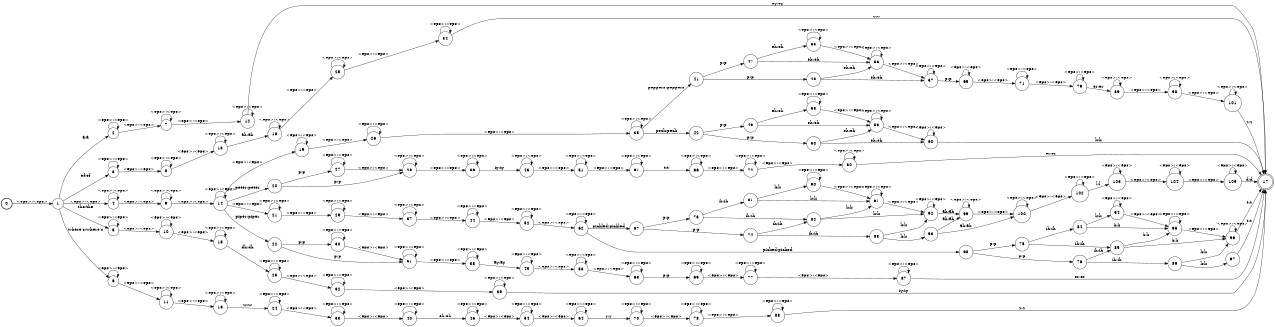 digraph FST {
rankdir = LR;
size = "8.5,11";
center = 1;
orientation = Portrait;
ranksep = "0.4";
nodesep = "0.25";
0 [label = "0", shape = circle, style = bold, fontsize = 14]
	0 -> 1 [label = "<eps>:<eps>", fontsize = 14];
1 [label = "1", shape = circle, style = solid, fontsize = 14]
	1 -> 2 [label = "a:a", fontsize = 14];
	1 -> 3 [label = "of:of", fontsize = 14];
	1 -> 4 [label = "<eps>:<eps>", fontsize = 14];
	1 -> 5 [label = "the:the", fontsize = 14];
	1 -> 6 [label = "where's:where's", fontsize = 14];
2 [label = "2", shape = circle, style = solid, fontsize = 14]
	2 -> 2 [label = "<eps>:<eps>", fontsize = 14];
	2 -> 7 [label = "<eps>:<eps>", fontsize = 14];
3 [label = "3", shape = circle, style = solid, fontsize = 14]
	3 -> 3 [label = "<eps>:<eps>", fontsize = 14];
	3 -> 8 [label = "<eps>:<eps>", fontsize = 14];
4 [label = "4", shape = circle, style = solid, fontsize = 14]
	4 -> 4 [label = "<eps>:<eps>", fontsize = 14];
	4 -> 9 [label = "<eps>:<eps>", fontsize = 14];
5 [label = "5", shape = circle, style = solid, fontsize = 14]
	5 -> 5 [label = "<eps>:<eps>", fontsize = 14];
	5 -> 10 [label = "<eps>:<eps>", fontsize = 14];
6 [label = "6", shape = circle, style = solid, fontsize = 14]
	6 -> 6 [label = "<eps>:<eps>", fontsize = 14];
	6 -> 11 [label = "<eps>:<eps>", fontsize = 14];
7 [label = "7", shape = circle, style = solid, fontsize = 14]
	7 -> 7 [label = "<eps>:<eps>", fontsize = 14];
	7 -> 12 [label = "<eps>:<eps>", fontsize = 14];
8 [label = "8", shape = circle, style = solid, fontsize = 14]
	8 -> 8 [label = "<eps>:<eps>", fontsize = 14];
	8 -> 13 [label = "<eps>:<eps>", fontsize = 14];
9 [label = "9", shape = circle, style = solid, fontsize = 14]
	9 -> 9 [label = "<eps>:<eps>", fontsize = 14];
	9 -> 14 [label = "<eps>:<eps>", fontsize = 14];
10 [label = "10", shape = circle, style = solid, fontsize = 14]
	10 -> 10 [label = "<eps>:<eps>", fontsize = 14];
	10 -> 15 [label = "<eps>:<eps>", fontsize = 14];
11 [label = "11", shape = circle, style = solid, fontsize = 14]
	11 -> 11 [label = "<eps>:<eps>", fontsize = 14];
	11 -> 16 [label = "<eps>:<eps>", fontsize = 14];
12 [label = "12", shape = circle, style = solid, fontsize = 14]
	12 -> 12 [label = "<eps>:<eps>", fontsize = 14];
	12 -> 17 [label = "ey:ey", fontsize = 14];
13 [label = "13", shape = circle, style = solid, fontsize = 14]
	13 -> 13 [label = "<eps>:<eps>", fontsize = 14];
	13 -> 18 [label = "ah:ah", fontsize = 14];
14 [label = "14", shape = circle, style = solid, fontsize = 14]
	14 -> 14 [label = "<eps>:<eps>", fontsize = 14];
	14 -> 19 [label = "<eps>:<eps>", fontsize = 14];
	14 -> 20 [label = "peter:peter", fontsize = 14];
	14 -> 21 [label = "<eps>:<eps>", fontsize = 14];
	14 -> 22 [label = "piper:piper", fontsize = 14];
15 [label = "15", shape = circle, style = solid, fontsize = 14]
	15 -> 23 [label = "dh:dh", fontsize = 14];
	15 -> 15 [label = "<eps>:<eps>", fontsize = 14];
16 [label = "16", shape = circle, style = solid, fontsize = 14]
	16 -> 24 [label = "w:w", fontsize = 14];
	16 -> 16 [label = "<eps>:<eps>", fontsize = 14];
17 [label = "17", shape = doublecircle, style = solid, fontsize = 14]
18 [label = "18", shape = circle, style = solid, fontsize = 14]
	18 -> 18 [label = "<eps>:<eps>", fontsize = 14];
	18 -> 25 [label = "<eps>:<eps>", fontsize = 14];
19 [label = "19", shape = circle, style = solid, fontsize = 14]
	19 -> 19 [label = "<eps>:<eps>", fontsize = 14];
	19 -> 26 [label = "<eps>:<eps>", fontsize = 14];
20 [label = "20", shape = circle, style = solid, fontsize = 14]
	20 -> 27 [label = "p:p", fontsize = 14];
	20 -> 28 [label = "p:p", fontsize = 14];
21 [label = "21", shape = circle, style = solid, fontsize = 14]
	21 -> 21 [label = "<eps>:<eps>", fontsize = 14];
	21 -> 29 [label = "<eps>:<eps>", fontsize = 14];
22 [label = "22", shape = circle, style = solid, fontsize = 14]
	22 -> 30 [label = "p:p", fontsize = 14];
	22 -> 31 [label = "p:p", fontsize = 14];
23 [label = "23", shape = circle, style = solid, fontsize = 14]
	23 -> 23 [label = "<eps>:<eps>", fontsize = 14];
	23 -> 32 [label = "<eps>:<eps>", fontsize = 14];
24 [label = "24", shape = circle, style = solid, fontsize = 14]
	24 -> 24 [label = "<eps>:<eps>", fontsize = 14];
	24 -> 33 [label = "<eps>:<eps>", fontsize = 14];
25 [label = "25", shape = circle, style = solid, fontsize = 14]
	25 -> 25 [label = "<eps>:<eps>", fontsize = 14];
	25 -> 34 [label = "<eps>:<eps>", fontsize = 14];
26 [label = "26", shape = circle, style = solid, fontsize = 14]
	26 -> 26 [label = "<eps>:<eps>", fontsize = 14];
	26 -> 35 [label = "<eps>:<eps>", fontsize = 14];
27 [label = "27", shape = circle, style = solid, fontsize = 14]
	27 -> 27 [label = "<eps>:<eps>", fontsize = 14];
	27 -> 28 [label = "<eps>:<eps>", fontsize = 14];
28 [label = "28", shape = circle, style = solid, fontsize = 14]
	28 -> 28 [label = "<eps>:<eps>", fontsize = 14];
	28 -> 36 [label = "<eps>:<eps>", fontsize = 14];
29 [label = "29", shape = circle, style = solid, fontsize = 14]
	29 -> 29 [label = "<eps>:<eps>", fontsize = 14];
	29 -> 37 [label = "<eps>:<eps>", fontsize = 14];
30 [label = "30", shape = circle, style = solid, fontsize = 14]
	30 -> 30 [label = "<eps>:<eps>", fontsize = 14];
	30 -> 31 [label = "<eps>:<eps>", fontsize = 14];
31 [label = "31", shape = circle, style = solid, fontsize = 14]
	31 -> 31 [label = "<eps>:<eps>", fontsize = 14];
	31 -> 38 [label = "<eps>:<eps>", fontsize = 14];
32 [label = "32", shape = circle, style = solid, fontsize = 14]
	32 -> 32 [label = "<eps>:<eps>", fontsize = 14];
	32 -> 39 [label = "<eps>:<eps>", fontsize = 14];
33 [label = "33", shape = circle, style = solid, fontsize = 14]
	33 -> 33 [label = "<eps>:<eps>", fontsize = 14];
	33 -> 40 [label = "<eps>:<eps>", fontsize = 14];
34 [label = "34", shape = circle, style = solid, fontsize = 14]
	34 -> 34 [label = "<eps>:<eps>", fontsize = 14];
	34 -> 17 [label = "v:v", fontsize = 14];
35 [label = "35", shape = circle, style = solid, fontsize = 14]
	35 -> 41 [label = "peppers:peppers", fontsize = 14];
	35 -> 35 [label = "<eps>:<eps>", fontsize = 14];
	35 -> 42 [label = "peck:peck", fontsize = 14];
36 [label = "36", shape = circle, style = solid, fontsize = 14]
	36 -> 36 [label = "<eps>:<eps>", fontsize = 14];
	36 -> 43 [label = "iy:iy", fontsize = 14];
37 [label = "37", shape = circle, style = solid, fontsize = 14]
	37 -> 44 [label = "<eps>:<eps>", fontsize = 14];
	37 -> 37 [label = "<eps>:<eps>", fontsize = 14];
38 [label = "38", shape = circle, style = solid, fontsize = 14]
	38 -> 45 [label = "ay:ay", fontsize = 14];
	38 -> 38 [label = "<eps>:<eps>", fontsize = 14];
39 [label = "39", shape = circle, style = solid, fontsize = 14]
	39 -> 39 [label = "<eps>:<eps>", fontsize = 14];
	39 -> 17 [label = "iy:iy", fontsize = 14];
40 [label = "40", shape = circle, style = solid, fontsize = 14]
	40 -> 40 [label = "<eps>:<eps>", fontsize = 14];
	40 -> 46 [label = "eh:eh", fontsize = 14];
41 [label = "41", shape = circle, style = solid, fontsize = 14]
	41 -> 47 [label = "p:p", fontsize = 14];
	41 -> 48 [label = "p:p", fontsize = 14];
42 [label = "42", shape = circle, style = solid, fontsize = 14]
	42 -> 49 [label = "p:p", fontsize = 14];
	42 -> 50 [label = "p:p", fontsize = 14];
43 [label = "43", shape = circle, style = solid, fontsize = 14]
	43 -> 43 [label = "<eps>:<eps>", fontsize = 14];
	43 -> 51 [label = "<eps>:<eps>", fontsize = 14];
44 [label = "44", shape = circle, style = solid, fontsize = 14]
	44 -> 44 [label = "<eps>:<eps>", fontsize = 14];
	44 -> 52 [label = "<eps>:<eps>", fontsize = 14];
45 [label = "45", shape = circle, style = solid, fontsize = 14]
	45 -> 45 [label = "<eps>:<eps>", fontsize = 14];
	45 -> 53 [label = "<eps>:<eps>", fontsize = 14];
46 [label = "46", shape = circle, style = solid, fontsize = 14]
	46 -> 46 [label = "<eps>:<eps>", fontsize = 14];
	46 -> 54 [label = "<eps>:<eps>", fontsize = 14];
47 [label = "47", shape = circle, style = solid, fontsize = 14]
	47 -> 55 [label = "eh:eh", fontsize = 14];
	47 -> 56 [label = "eh:eh", fontsize = 14];
48 [label = "48", shape = circle, style = solid, fontsize = 14]
	48 -> 56 [label = "eh:eh", fontsize = 14];
	48 -> 57 [label = "eh:eh", fontsize = 14];
49 [label = "49", shape = circle, style = solid, fontsize = 14]
	49 -> 58 [label = "eh:eh", fontsize = 14];
	49 -> 59 [label = "eh:eh", fontsize = 14];
50 [label = "50", shape = circle, style = solid, fontsize = 14]
	50 -> 59 [label = "eh:eh", fontsize = 14];
	50 -> 60 [label = "eh:eh", fontsize = 14];
51 [label = "51", shape = circle, style = solid, fontsize = 14]
	51 -> 51 [label = "<eps>:<eps>", fontsize = 14];
	51 -> 61 [label = "<eps>:<eps>", fontsize = 14];
52 [label = "52", shape = circle, style = solid, fontsize = 14]
	52 -> 52 [label = "<eps>:<eps>", fontsize = 14];
	52 -> 62 [label = "<eps>:<eps>", fontsize = 14];
53 [label = "53", shape = circle, style = solid, fontsize = 14]
	53 -> 53 [label = "<eps>:<eps>", fontsize = 14];
	53 -> 63 [label = "<eps>:<eps>", fontsize = 14];
54 [label = "54", shape = circle, style = solid, fontsize = 14]
	54 -> 54 [label = "<eps>:<eps>", fontsize = 14];
	54 -> 64 [label = "<eps>:<eps>", fontsize = 14];
55 [label = "55", shape = circle, style = solid, fontsize = 14]
	55 -> 55 [label = "<eps>:<eps>", fontsize = 14];
	55 -> 56 [label = "<eps>:<eps>", fontsize = 14];
56 [label = "56", shape = circle, style = solid, fontsize = 14]
	56 -> 56 [label = "<eps>:<eps>", fontsize = 14];
	56 -> 57 [label = "<eps>:<eps>", fontsize = 14];
57 [label = "57", shape = circle, style = solid, fontsize = 14]
	57 -> 57 [label = "<eps>:<eps>", fontsize = 14];
	57 -> 65 [label = "p:p", fontsize = 14];
58 [label = "58", shape = circle, style = solid, fontsize = 14]
	58 -> 58 [label = "<eps>:<eps>", fontsize = 14];
	58 -> 59 [label = "<eps>:<eps>", fontsize = 14];
59 [label = "59", shape = circle, style = solid, fontsize = 14]
	59 -> 59 [label = "<eps>:<eps>", fontsize = 14];
	59 -> 60 [label = "<eps>:<eps>", fontsize = 14];
60 [label = "60", shape = circle, style = solid, fontsize = 14]
	60 -> 60 [label = "<eps>:<eps>", fontsize = 14];
	60 -> 17 [label = "k:k", fontsize = 14];
61 [label = "61", shape = circle, style = solid, fontsize = 14]
	61 -> 66 [label = "t:t", fontsize = 14];
	61 -> 61 [label = "<eps>:<eps>", fontsize = 14];
62 [label = "62", shape = circle, style = solid, fontsize = 14]
	62 -> 67 [label = "pickled:pickled", fontsize = 14];
	62 -> 62 [label = "<eps>:<eps>", fontsize = 14];
	62 -> 68 [label = "picked:picked", fontsize = 14];
63 [label = "63", shape = circle, style = solid, fontsize = 14]
	63 -> 63 [label = "<eps>:<eps>", fontsize = 14];
	63 -> 69 [label = "p:p", fontsize = 14];
64 [label = "64", shape = circle, style = solid, fontsize = 14]
	64 -> 70 [label = "r:r", fontsize = 14];
	64 -> 64 [label = "<eps>:<eps>", fontsize = 14];
65 [label = "65", shape = circle, style = solid, fontsize = 14]
	65 -> 65 [label = "<eps>:<eps>", fontsize = 14];
	65 -> 71 [label = "<eps>:<eps>", fontsize = 14];
66 [label = "66", shape = circle, style = solid, fontsize = 14]
	66 -> 66 [label = "<eps>:<eps>", fontsize = 14];
	66 -> 72 [label = "<eps>:<eps>", fontsize = 14];
67 [label = "67", shape = circle, style = solid, fontsize = 14]
	67 -> 73 [label = "p:p", fontsize = 14];
	67 -> 74 [label = "p:p", fontsize = 14];
68 [label = "68", shape = circle, style = solid, fontsize = 14]
	68 -> 75 [label = "p:p", fontsize = 14];
	68 -> 76 [label = "p:p", fontsize = 14];
69 [label = "69", shape = circle, style = solid, fontsize = 14]
	69 -> 69 [label = "<eps>:<eps>", fontsize = 14];
	69 -> 77 [label = "<eps>:<eps>", fontsize = 14];
70 [label = "70", shape = circle, style = solid, fontsize = 14]
	70 -> 70 [label = "<eps>:<eps>", fontsize = 14];
	70 -> 78 [label = "<eps>:<eps>", fontsize = 14];
71 [label = "71", shape = circle, style = solid, fontsize = 14]
	71 -> 71 [label = "<eps>:<eps>", fontsize = 14];
	71 -> 79 [label = "<eps>:<eps>", fontsize = 14];
72 [label = "72", shape = circle, style = solid, fontsize = 14]
	72 -> 72 [label = "<eps>:<eps>", fontsize = 14];
	72 -> 80 [label = "<eps>:<eps>", fontsize = 14];
73 [label = "73", shape = circle, style = solid, fontsize = 14]
	73 -> 81 [label = "ih:ih", fontsize = 14];
	73 -> 82 [label = "ih:ih", fontsize = 14];
74 [label = "74", shape = circle, style = solid, fontsize = 14]
	74 -> 82 [label = "ih:ih", fontsize = 14];
	74 -> 83 [label = "ih:ih", fontsize = 14];
75 [label = "75", shape = circle, style = solid, fontsize = 14]
	75 -> 84 [label = "ih:ih", fontsize = 14];
	75 -> 85 [label = "ih:ih", fontsize = 14];
76 [label = "76", shape = circle, style = solid, fontsize = 14]
	76 -> 85 [label = "ih:ih", fontsize = 14];
	76 -> 86 [label = "ih:ih", fontsize = 14];
77 [label = "77", shape = circle, style = solid, fontsize = 14]
	77 -> 77 [label = "<eps>:<eps>", fontsize = 14];
	77 -> 87 [label = "<eps>:<eps>", fontsize = 14];
78 [label = "78", shape = circle, style = solid, fontsize = 14]
	78 -> 78 [label = "<eps>:<eps>", fontsize = 14];
	78 -> 88 [label = "<eps>:<eps>", fontsize = 14];
79 [label = "79", shape = circle, style = solid, fontsize = 14]
	79 -> 79 [label = "<eps>:<eps>", fontsize = 14];
	79 -> 89 [label = "er:er", fontsize = 14];
80 [label = "80", shape = circle, style = solid, fontsize = 14]
	80 -> 80 [label = "<eps>:<eps>", fontsize = 14];
	80 -> 17 [label = "er:er", fontsize = 14];
81 [label = "81", shape = circle, style = solid, fontsize = 14]
	81 -> 90 [label = "k:k", fontsize = 14];
	81 -> 91 [label = "k:k", fontsize = 14];
82 [label = "82", shape = circle, style = solid, fontsize = 14]
	82 -> 91 [label = "k:k", fontsize = 14];
	82 -> 92 [label = "k:k", fontsize = 14];
83 [label = "83", shape = circle, style = solid, fontsize = 14]
	83 -> 92 [label = "k:k", fontsize = 14];
	83 -> 93 [label = "k:k", fontsize = 14];
84 [label = "84", shape = circle, style = solid, fontsize = 14]
	84 -> 94 [label = "k:k", fontsize = 14];
	84 -> 95 [label = "k:k", fontsize = 14];
85 [label = "85", shape = circle, style = solid, fontsize = 14]
	85 -> 95 [label = "k:k", fontsize = 14];
	85 -> 96 [label = "k:k", fontsize = 14];
86 [label = "86", shape = circle, style = solid, fontsize = 14]
	86 -> 96 [label = "k:k", fontsize = 14];
	86 -> 97 [label = "k:k", fontsize = 14];
87 [label = "87", shape = circle, style = solid, fontsize = 14]
	87 -> 87 [label = "<eps>:<eps>", fontsize = 14];
	87 -> 17 [label = "er:er", fontsize = 14];
88 [label = "88", shape = circle, style = solid, fontsize = 14]
	88 -> 88 [label = "<eps>:<eps>", fontsize = 14];
	88 -> 17 [label = "z:z", fontsize = 14];
89 [label = "89", shape = circle, style = solid, fontsize = 14]
	89 -> 89 [label = "<eps>:<eps>", fontsize = 14];
	89 -> 98 [label = "<eps>:<eps>", fontsize = 14];
90 [label = "90", shape = circle, style = solid, fontsize = 14]
	90 -> 90 [label = "<eps>:<eps>", fontsize = 14];
	90 -> 91 [label = "<eps>:<eps>", fontsize = 14];
91 [label = "91", shape = circle, style = solid, fontsize = 14]
	91 -> 91 [label = "<eps>:<eps>", fontsize = 14];
	91 -> 92 [label = "<eps>:<eps>", fontsize = 14];
92 [label = "92", shape = circle, style = solid, fontsize = 14]
	92 -> 92 [label = "<eps>:<eps>", fontsize = 14];
	92 -> 99 [label = "ah:ah", fontsize = 14];
93 [label = "93", shape = circle, style = solid, fontsize = 14]
	93 -> 99 [label = "ah:ah", fontsize = 14];
	93 -> 100 [label = "ah:ah", fontsize = 14];
94 [label = "94", shape = circle, style = solid, fontsize = 14]
	94 -> 94 [label = "<eps>:<eps>", fontsize = 14];
	94 -> 95 [label = "<eps>:<eps>", fontsize = 14];
95 [label = "95", shape = circle, style = solid, fontsize = 14]
	95 -> 95 [label = "<eps>:<eps>", fontsize = 14];
	95 -> 96 [label = "<eps>:<eps>", fontsize = 14];
96 [label = "96", shape = circle, style = solid, fontsize = 14]
	96 -> 96 [label = "<eps>:<eps>", fontsize = 14];
	96 -> 17 [label = "t:t", fontsize = 14];
97 [label = "97", shape = circle, style = solid, fontsize = 14]
	97 -> 17 [label = "t:t", fontsize = 14];
98 [label = "98", shape = circle, style = solid, fontsize = 14]
	98 -> 98 [label = "<eps>:<eps>", fontsize = 14];
	98 -> 101 [label = "<eps>:<eps>", fontsize = 14];
99 [label = "99", shape = circle, style = solid, fontsize = 14]
	99 -> 99 [label = "<eps>:<eps>", fontsize = 14];
	99 -> 100 [label = "<eps>:<eps>", fontsize = 14];
100 [label = "100", shape = circle, style = solid, fontsize = 14]
	100 -> 100 [label = "<eps>:<eps>", fontsize = 14];
	100 -> 102 [label = "<eps>:<eps>", fontsize = 14];
101 [label = "101", shape = circle, style = solid, fontsize = 14]
	101 -> 101 [label = "<eps>:<eps>", fontsize = 14];
	101 -> 17 [label = "z:z", fontsize = 14];
102 [label = "102", shape = circle, style = solid, fontsize = 14]
	102 -> 102 [label = "<eps>:<eps>", fontsize = 14];
	102 -> 103 [label = "l:l", fontsize = 14];
103 [label = "103", shape = circle, style = solid, fontsize = 14]
	103 -> 103 [label = "<eps>:<eps>", fontsize = 14];
	103 -> 104 [label = "<eps>:<eps>", fontsize = 14];
104 [label = "104", shape = circle, style = solid, fontsize = 14]
	104 -> 104 [label = "<eps>:<eps>", fontsize = 14];
	104 -> 105 [label = "<eps>:<eps>", fontsize = 14];
105 [label = "105", shape = circle, style = solid, fontsize = 14]
	105 -> 105 [label = "<eps>:<eps>", fontsize = 14];
	105 -> 17 [label = "d:d", fontsize = 14];
}
